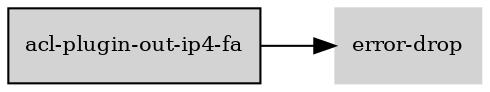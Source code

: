 digraph "acl_plugin_out_ip4_fa_subgraph" {
  rankdir=LR;
  node [shape=box, style=filled, fontsize=10, color=lightgray, fontcolor=black, fillcolor=lightgray];
  "acl-plugin-out-ip4-fa" [color=black, fontcolor=black, fillcolor=lightgray];
  edge [fontsize=8];
  "acl-plugin-out-ip4-fa" -> "error-drop";
}

